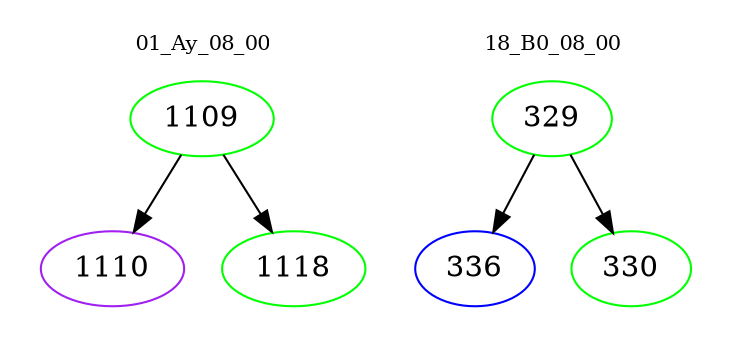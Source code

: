 digraph{
subgraph cluster_0 {
color = white
label = "01_Ay_08_00";
fontsize=10;
T0_1109 [label="1109", color="green"]
T0_1109 -> T0_1110 [color="black"]
T0_1110 [label="1110", color="purple"]
T0_1109 -> T0_1118 [color="black"]
T0_1118 [label="1118", color="green"]
}
subgraph cluster_1 {
color = white
label = "18_B0_08_00";
fontsize=10;
T1_329 [label="329", color="green"]
T1_329 -> T1_336 [color="black"]
T1_336 [label="336", color="blue"]
T1_329 -> T1_330 [color="black"]
T1_330 [label="330", color="green"]
}
}
